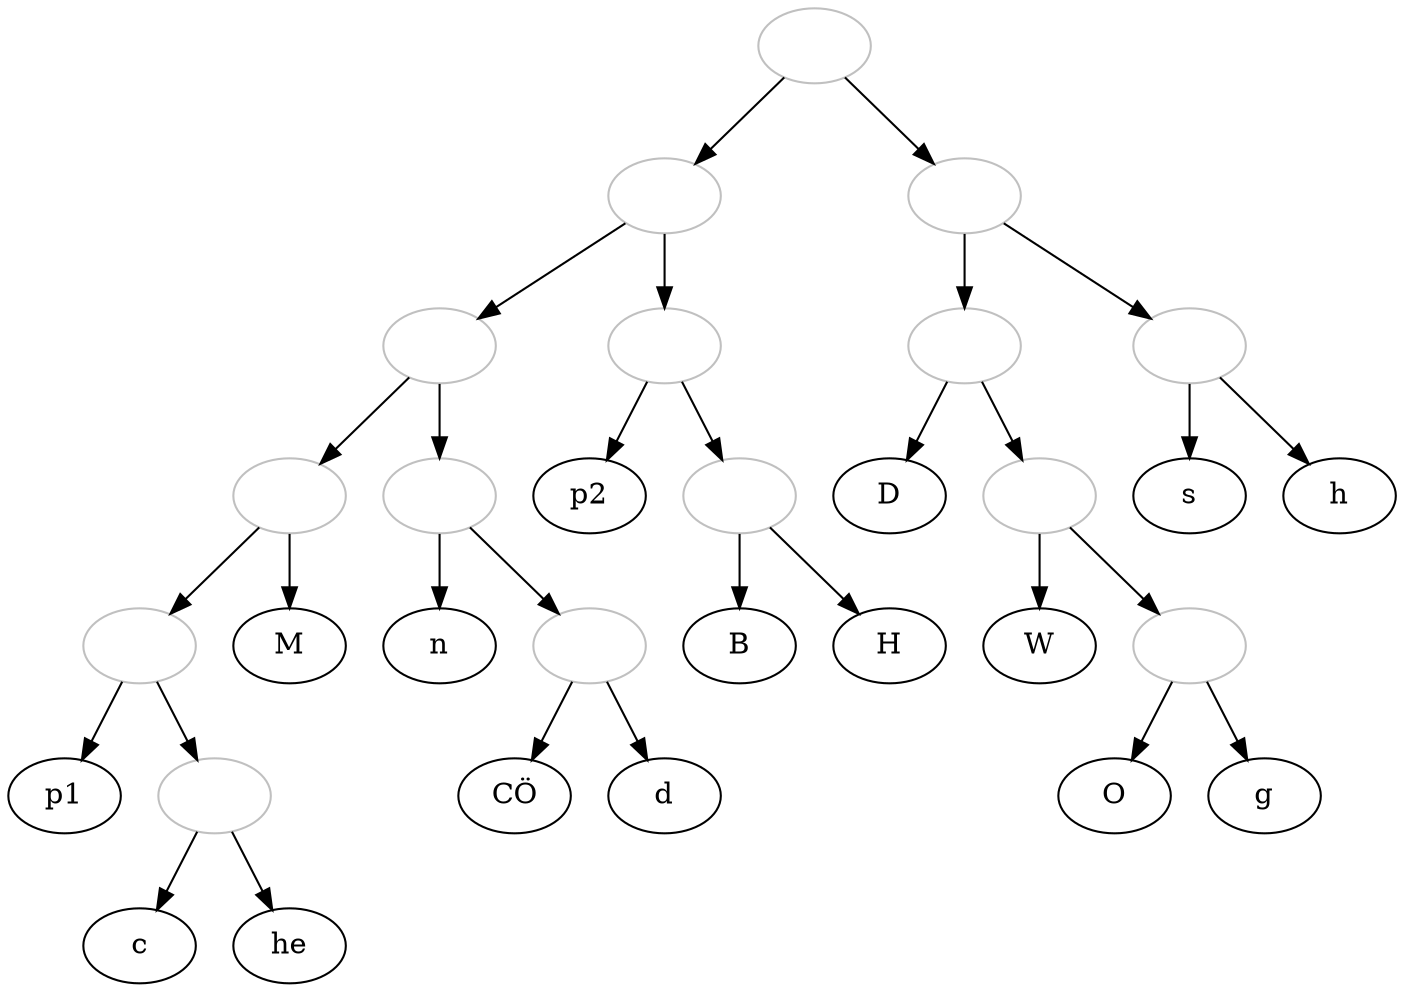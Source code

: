 digraph {
arch[label="", color="grey"]

arch -> arch2

arch2[label="", color="grey"]

arch2 -> arch21
arch21[label="", color="grey"]
 
arch21 -> arch22 

p1che -> p1 
p1che -> che
che[label="", color="grey"]
che -> c 
che -> he

arch22[label="", color="grey"]
arch22 -> M 

arch21 -> nCOd
nCOd[label="", color="grey"]
nCOd -> n
nCOd -> COd 
COd[label="", color="grey"]
COd -> CO
CO[label="CÖ"]
COd -> d

arch22 -> p1che 
p1che[label="", color="grey"]
 
arch2 -> p2HB
p2HB[label="", color="grey"]
p2HB -> p2
p2HB -> HB 

HB[label="", color="grey"]
HB -> B 
HB -> H 


arch -> arch1

arch1[label="", color="grey"]
arch1 -> DWOg
arch1 -> sh

DWOg[label="", color="grey"]
DWOg -> D
DWOg -> WOg

WOg[label="", color="grey"]
WOg -> W 
WOg -> Og

Og[label="", color="grey"]
Og -> O 
Og -> g

sh[label="", color="grey"]
sh -> s
sh -> h
}
